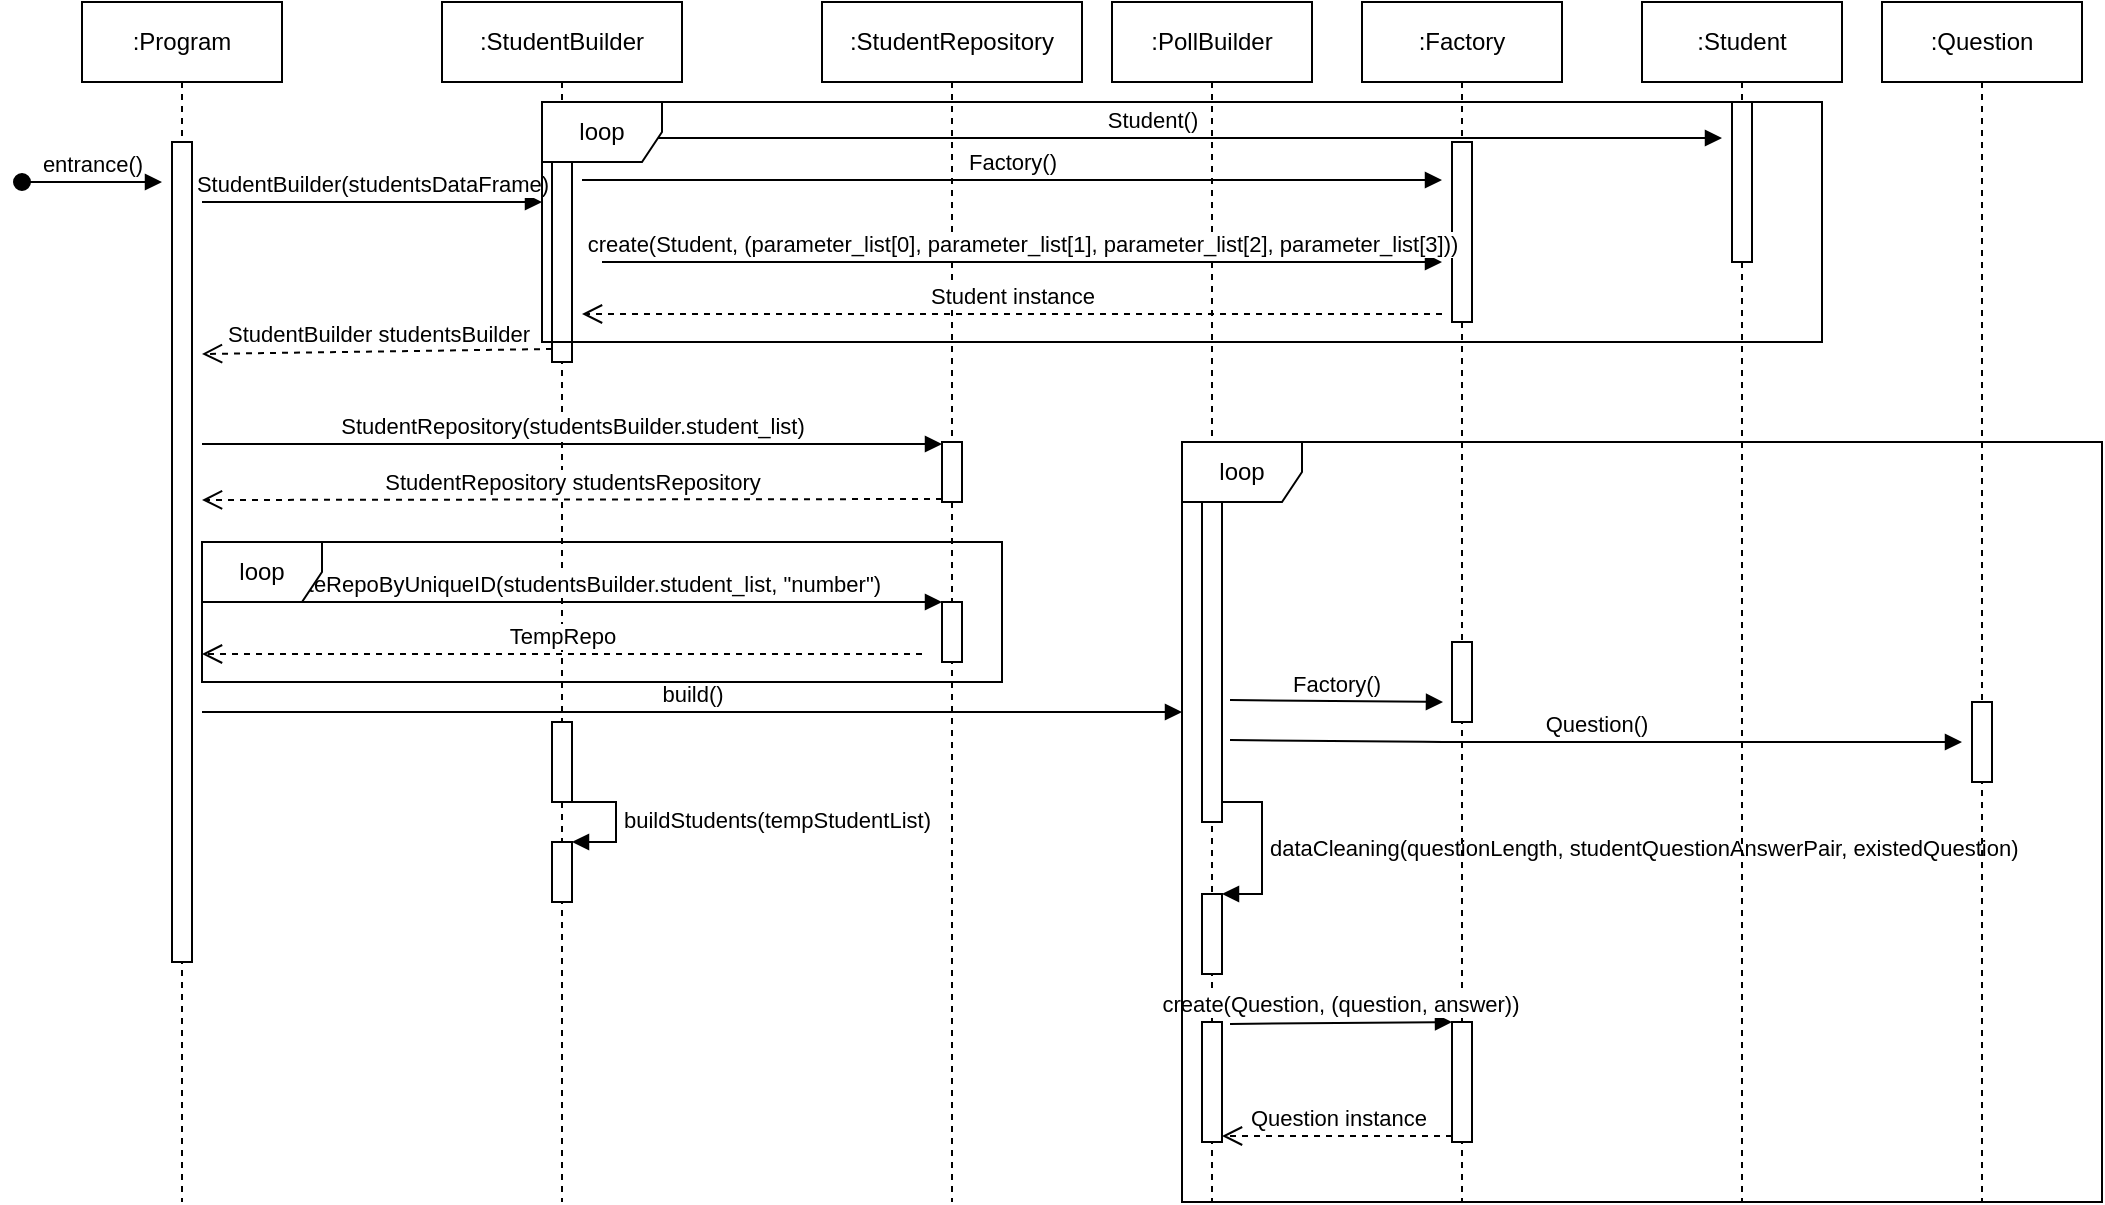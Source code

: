 <mxfile version="14.1.7" type="device"><diagram id="G6SwCDKOO7pwicv6Z2Qp" name="Page-1"><mxGraphModel dx="2181" dy="559" grid="1" gridSize="10" guides="1" tooltips="1" connect="1" arrows="1" fold="1" page="1" pageScale="1" pageWidth="1169" pageHeight="827" math="0" shadow="0"><root><mxCell id="0"/><mxCell id="1" parent="0"/><mxCell id="PpWPs3Vp30iTmP5D6681-1" value=":Program" style="shape=umlLifeline;perimeter=lifelinePerimeter;whiteSpace=wrap;html=1;container=1;collapsible=0;recursiveResize=0;outlineConnect=0;" vertex="1" parent="1"><mxGeometry x="-30" y="40" width="100" height="600" as="geometry"/></mxCell><mxCell id="PpWPs3Vp30iTmP5D6681-9" value="" style="html=1;points=[];perimeter=orthogonalPerimeter;" vertex="1" parent="PpWPs3Vp30iTmP5D6681-1"><mxGeometry x="45" y="70" width="10" height="410" as="geometry"/></mxCell><mxCell id="PpWPs3Vp30iTmP5D6681-2" value=":StudentBuilder" style="shape=umlLifeline;perimeter=lifelinePerimeter;whiteSpace=wrap;html=1;container=1;collapsible=0;recursiveResize=0;outlineConnect=0;" vertex="1" parent="1"><mxGeometry x="150" y="40" width="120" height="600" as="geometry"/></mxCell><mxCell id="PpWPs3Vp30iTmP5D6681-6" value="" style="html=1;points=[];perimeter=orthogonalPerimeter;" vertex="1" parent="PpWPs3Vp30iTmP5D6681-2"><mxGeometry x="55" y="50" width="10" height="130" as="geometry"/></mxCell><mxCell id="PpWPs3Vp30iTmP5D6681-33" value="buildStudents(tempStudentList)" style="edgeStyle=orthogonalEdgeStyle;html=1;align=left;spacingLeft=2;endArrow=block;rounded=0;entryX=1.3;entryY=0;entryDx=0;entryDy=0;entryPerimeter=0;" edge="1" parent="PpWPs3Vp30iTmP5D6681-2"><mxGeometry relative="1" as="geometry"><mxPoint x="62" y="400" as="sourcePoint"/><Array as="points"><mxPoint x="87" y="400"/><mxPoint x="87" y="420"/></Array><mxPoint x="65" y="420" as="targetPoint"/></mxGeometry></mxCell><mxCell id="PpWPs3Vp30iTmP5D6681-51" value="" style="html=1;points=[];perimeter=orthogonalPerimeter;" vertex="1" parent="PpWPs3Vp30iTmP5D6681-2"><mxGeometry x="55" y="360" width="10" height="40" as="geometry"/></mxCell><mxCell id="PpWPs3Vp30iTmP5D6681-52" value="" style="html=1;points=[];perimeter=orthogonalPerimeter;" vertex="1" parent="PpWPs3Vp30iTmP5D6681-2"><mxGeometry x="55" y="420" width="10" height="30" as="geometry"/></mxCell><mxCell id="PpWPs3Vp30iTmP5D6681-3" value=":StudentRepository" style="shape=umlLifeline;perimeter=lifelinePerimeter;whiteSpace=wrap;html=1;container=1;collapsible=0;recursiveResize=0;outlineConnect=0;" vertex="1" parent="1"><mxGeometry x="340" y="40" width="130" height="600" as="geometry"/></mxCell><mxCell id="PpWPs3Vp30iTmP5D6681-10" value="" style="html=1;points=[];perimeter=orthogonalPerimeter;" vertex="1" parent="PpWPs3Vp30iTmP5D6681-3"><mxGeometry x="60" y="220" width="10" height="30" as="geometry"/></mxCell><mxCell id="PpWPs3Vp30iTmP5D6681-44" value="" style="html=1;points=[];perimeter=orthogonalPerimeter;" vertex="1" parent="PpWPs3Vp30iTmP5D6681-3"><mxGeometry x="60" y="300" width="10" height="30" as="geometry"/></mxCell><mxCell id="PpWPs3Vp30iTmP5D6681-4" value=":PollBuilder" style="shape=umlLifeline;perimeter=lifelinePerimeter;whiteSpace=wrap;html=1;container=1;collapsible=0;recursiveResize=0;outlineConnect=0;" vertex="1" parent="1"><mxGeometry x="485" y="40" width="100" height="600" as="geometry"/></mxCell><mxCell id="PpWPs3Vp30iTmP5D6681-17" value="" style="html=1;points=[];perimeter=orthogonalPerimeter;" vertex="1" parent="PpWPs3Vp30iTmP5D6681-4"><mxGeometry x="45" y="250" width="10" height="160" as="geometry"/></mxCell><mxCell id="PpWPs3Vp30iTmP5D6681-36" value="" style="html=1;points=[];perimeter=orthogonalPerimeter;" vertex="1" parent="PpWPs3Vp30iTmP5D6681-4"><mxGeometry x="45" y="446" width="10" height="40" as="geometry"/></mxCell><mxCell id="PpWPs3Vp30iTmP5D6681-37" value="dataCleaning(questionLength, studentQuestionAnswerPair, existedQuestion)" style="edgeStyle=orthogonalEdgeStyle;html=1;align=left;spacingLeft=2;endArrow=block;rounded=0;entryX=1;entryY=0;" edge="1" target="PpWPs3Vp30iTmP5D6681-36" parent="PpWPs3Vp30iTmP5D6681-4"><mxGeometry relative="1" as="geometry"><mxPoint x="55" y="400" as="sourcePoint"/><Array as="points"><mxPoint x="75" y="400"/></Array></mxGeometry></mxCell><mxCell id="PpWPs3Vp30iTmP5D6681-48" value="" style="html=1;points=[];perimeter=orthogonalPerimeter;" vertex="1" parent="PpWPs3Vp30iTmP5D6681-4"><mxGeometry x="45" y="510" width="10" height="60" as="geometry"/></mxCell><mxCell id="PpWPs3Vp30iTmP5D6681-5" value="entrance()" style="html=1;verticalAlign=bottom;startArrow=oval;startFill=1;endArrow=block;startSize=8;" edge="1" parent="1"><mxGeometry width="60" relative="1" as="geometry"><mxPoint x="-60" y="130" as="sourcePoint"/><mxPoint x="10" y="130" as="targetPoint"/></mxGeometry></mxCell><mxCell id="PpWPs3Vp30iTmP5D6681-7" value="StudentBuilder(studentsDataFrame)" style="html=1;verticalAlign=bottom;endArrow=block;" edge="1" parent="1"><mxGeometry relative="1" as="geometry"><mxPoint x="30" y="140" as="sourcePoint"/><mxPoint x="200" y="140" as="targetPoint"/></mxGeometry></mxCell><mxCell id="PpWPs3Vp30iTmP5D6681-8" value="StudentBuilder studentsBuilder" style="html=1;verticalAlign=bottom;endArrow=open;dashed=1;endSize=8;exitX=0;exitY=0.95;" edge="1" source="PpWPs3Vp30iTmP5D6681-6" parent="1"><mxGeometry relative="1" as="geometry"><mxPoint x="30" y="216" as="targetPoint"/></mxGeometry></mxCell><mxCell id="PpWPs3Vp30iTmP5D6681-11" value="StudentRepository(studentsBuilder.student_list)" style="html=1;verticalAlign=bottom;endArrow=block;" edge="1" parent="1"><mxGeometry relative="1" as="geometry"><mxPoint x="30" y="261" as="sourcePoint"/><mxPoint x="400" y="261" as="targetPoint"/></mxGeometry></mxCell><mxCell id="PpWPs3Vp30iTmP5D6681-12" value="StudentRepository studentsRepository" style="html=1;verticalAlign=bottom;endArrow=open;dashed=1;endSize=8;exitX=0;exitY=0.95;" edge="1" source="PpWPs3Vp30iTmP5D6681-10" parent="1"><mxGeometry relative="1" as="geometry"><mxPoint x="30" y="289" as="targetPoint"/></mxGeometry></mxCell><mxCell id="PpWPs3Vp30iTmP5D6681-16" value="build()" style="html=1;verticalAlign=bottom;endArrow=block;" edge="1" parent="1"><mxGeometry width="80" relative="1" as="geometry"><mxPoint x="30" y="395" as="sourcePoint"/><mxPoint x="520" y="395" as="targetPoint"/></mxGeometry></mxCell><mxCell id="PpWPs3Vp30iTmP5D6681-18" value=":Factory" style="shape=umlLifeline;perimeter=lifelinePerimeter;whiteSpace=wrap;html=1;container=1;collapsible=0;recursiveResize=0;outlineConnect=0;" vertex="1" parent="1"><mxGeometry x="610" y="40" width="100" height="600" as="geometry"/></mxCell><mxCell id="PpWPs3Vp30iTmP5D6681-19" value="" style="html=1;points=[];perimeter=orthogonalPerimeter;" vertex="1" parent="PpWPs3Vp30iTmP5D6681-18"><mxGeometry x="45" y="70" width="10" height="90" as="geometry"/></mxCell><mxCell id="PpWPs3Vp30iTmP5D6681-49" value="" style="html=1;points=[];perimeter=orthogonalPerimeter;" vertex="1" parent="PpWPs3Vp30iTmP5D6681-18"><mxGeometry x="45" y="320" width="10" height="40" as="geometry"/></mxCell><mxCell id="PpWPs3Vp30iTmP5D6681-40" value="" style="html=1;points=[];perimeter=orthogonalPerimeter;" vertex="1" parent="PpWPs3Vp30iTmP5D6681-18"><mxGeometry x="45" y="510" width="10" height="60" as="geometry"/></mxCell><mxCell id="PpWPs3Vp30iTmP5D6681-20" value="Factory()" style="html=1;verticalAlign=bottom;endArrow=block;" edge="1" parent="1"><mxGeometry relative="1" as="geometry"><mxPoint x="220" y="129" as="sourcePoint"/><mxPoint x="650" y="129" as="targetPoint"/><Array as="points"><mxPoint x="380" y="129"/></Array></mxGeometry></mxCell><mxCell id="PpWPs3Vp30iTmP5D6681-21" value="Student instance" style="html=1;verticalAlign=bottom;endArrow=open;dashed=1;endSize=8;" edge="1" parent="1"><mxGeometry relative="1" as="geometry"><mxPoint x="220" y="196" as="targetPoint"/><mxPoint x="650" y="196" as="sourcePoint"/></mxGeometry></mxCell><mxCell id="PpWPs3Vp30iTmP5D6681-25" value=":Student" style="shape=umlLifeline;perimeter=lifelinePerimeter;whiteSpace=wrap;html=1;container=1;collapsible=0;recursiveResize=0;outlineConnect=0;" vertex="1" parent="1"><mxGeometry x="750" y="40" width="100" height="600" as="geometry"/></mxCell><mxCell id="PpWPs3Vp30iTmP5D6681-54" value="" style="html=1;points=[];perimeter=orthogonalPerimeter;" vertex="1" parent="PpWPs3Vp30iTmP5D6681-25"><mxGeometry x="45" y="50" width="10" height="80" as="geometry"/></mxCell><mxCell id="PpWPs3Vp30iTmP5D6681-26" value=":Question" style="shape=umlLifeline;perimeter=lifelinePerimeter;whiteSpace=wrap;html=1;container=1;collapsible=0;recursiveResize=0;outlineConnect=0;" vertex="1" parent="1"><mxGeometry x="870" y="40" width="100" height="600" as="geometry"/></mxCell><mxCell id="PpWPs3Vp30iTmP5D6681-50" value="" style="html=1;points=[];perimeter=orthogonalPerimeter;" vertex="1" parent="PpWPs3Vp30iTmP5D6681-26"><mxGeometry x="45" y="350" width="10" height="40" as="geometry"/></mxCell><mxCell id="PpWPs3Vp30iTmP5D6681-27" value="create(Student, (parameter_list[0], parameter_list[1], parameter_list[2], parameter_list[3]))" style="html=1;verticalAlign=bottom;endArrow=block;" edge="1" parent="1"><mxGeometry width="80" relative="1" as="geometry"><mxPoint x="230" y="170" as="sourcePoint"/><mxPoint x="650" y="170" as="targetPoint"/></mxGeometry></mxCell><mxCell id="PpWPs3Vp30iTmP5D6681-28" value="Student()" style="html=1;verticalAlign=bottom;endArrow=block;" edge="1" parent="1"><mxGeometry width="80" relative="1" as="geometry"><mxPoint x="220" y="108" as="sourcePoint"/><mxPoint x="790" y="108" as="targetPoint"/></mxGeometry></mxCell><mxCell id="PpWPs3Vp30iTmP5D6681-38" value="Factory()" style="html=1;verticalAlign=bottom;endArrow=block;exitX=1.4;exitY=0.619;exitDx=0;exitDy=0;exitPerimeter=0;" edge="1" parent="1" source="PpWPs3Vp30iTmP5D6681-17"><mxGeometry relative="1" as="geometry"><mxPoint x="550" y="390" as="sourcePoint"/><mxPoint x="651" y="390" as="targetPoint"/><Array as="points"><mxPoint x="650.5" y="390"/></Array></mxGeometry></mxCell><mxCell id="PpWPs3Vp30iTmP5D6681-39" value="Question()" style="html=1;verticalAlign=bottom;endArrow=block;exitX=1.4;exitY=0.744;exitDx=0;exitDy=0;exitPerimeter=0;" edge="1" parent="1" source="PpWPs3Vp30iTmP5D6681-17"><mxGeometry relative="1" as="geometry"><mxPoint x="550" y="410" as="sourcePoint"/><mxPoint x="910" y="410" as="targetPoint"/><Array as="points"><mxPoint x="650.5" y="410"/></Array></mxGeometry></mxCell><mxCell id="PpWPs3Vp30iTmP5D6681-41" value="create(Question, (question, answer))" style="html=1;verticalAlign=bottom;endArrow=block;entryX=0;entryY=0;exitX=1.4;exitY=0.157;exitDx=0;exitDy=0;exitPerimeter=0;" edge="1" parent="1"><mxGeometry relative="1" as="geometry"><mxPoint x="544" y="550.99" as="sourcePoint"/><mxPoint x="655" y="550" as="targetPoint"/></mxGeometry></mxCell><mxCell id="PpWPs3Vp30iTmP5D6681-46" value="TempRepo" style="html=1;verticalAlign=bottom;endArrow=open;dashed=1;endSize=8;" edge="1" parent="1"><mxGeometry relative="1" as="geometry"><mxPoint x="30" y="366" as="targetPoint"/><mxPoint x="390" y="366" as="sourcePoint"/></mxGeometry></mxCell><mxCell id="PpWPs3Vp30iTmP5D6681-45" value="createRepoByUniqueID(studentsBuilder.student_list, &quot;number&quot;)" style="html=1;verticalAlign=bottom;endArrow=block;entryX=0;entryY=0;" edge="1" target="PpWPs3Vp30iTmP5D6681-44" parent="1"><mxGeometry relative="1" as="geometry"><mxPoint x="30" y="340" as="sourcePoint"/></mxGeometry></mxCell><mxCell id="PpWPs3Vp30iTmP5D6681-42" value="Question instance" style="html=1;verticalAlign=bottom;endArrow=open;dashed=1;endSize=8;exitX=0;exitY=0.95;" edge="1" source="PpWPs3Vp30iTmP5D6681-40" parent="1"><mxGeometry relative="1" as="geometry"><mxPoint x="540" y="607" as="targetPoint"/></mxGeometry></mxCell><mxCell id="PpWPs3Vp30iTmP5D6681-55" value="loop" style="shape=umlFrame;whiteSpace=wrap;html=1;" vertex="1" parent="1"><mxGeometry x="520" y="260" width="460" height="380" as="geometry"/></mxCell><mxCell id="PpWPs3Vp30iTmP5D6681-57" value="loop" style="shape=umlFrame;whiteSpace=wrap;html=1;" vertex="1" parent="1"><mxGeometry x="200" y="90" width="640" height="120" as="geometry"/></mxCell><mxCell id="PpWPs3Vp30iTmP5D6681-58" value="loop" style="shape=umlFrame;whiteSpace=wrap;html=1;" vertex="1" parent="1"><mxGeometry x="30" y="310" width="400" height="70" as="geometry"/></mxCell></root></mxGraphModel></diagram></mxfile>